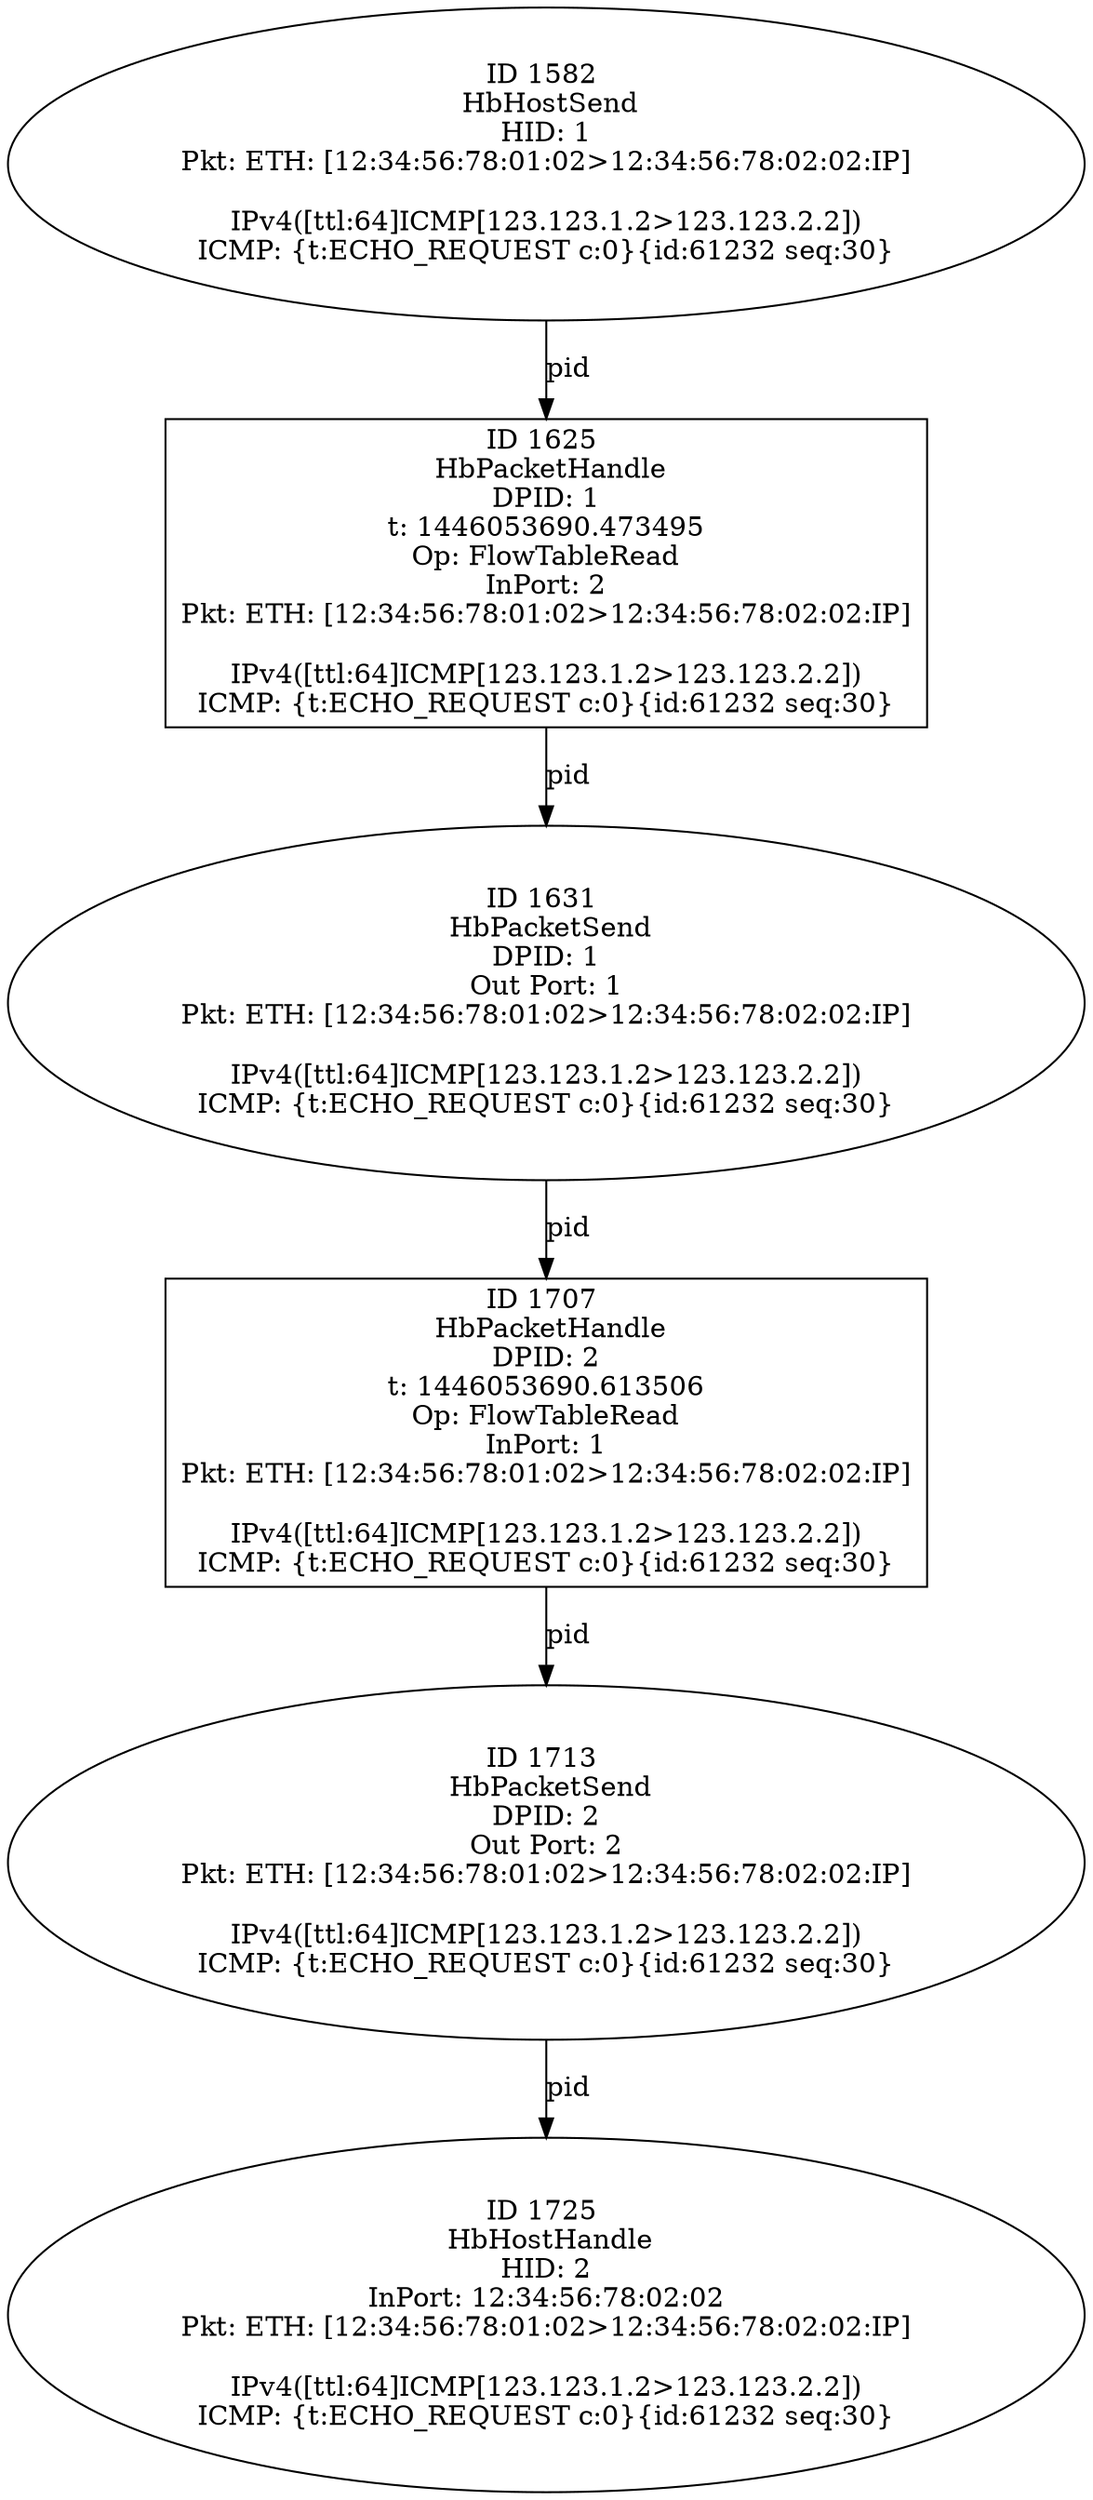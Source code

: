 strict digraph G {
1707 [shape=box, event=<hb_events.HbPacketHandle object at 0x103e87f90>, label="ID 1707 
 HbPacketHandle
DPID: 2
t: 1446053690.613506
Op: FlowTableRead
InPort: 1
Pkt: ETH: [12:34:56:78:01:02>12:34:56:78:02:02:IP]

IPv4([ttl:64]ICMP[123.123.1.2>123.123.2.2])
ICMP: {t:ECHO_REQUEST c:0}{id:61232 seq:30}"];
1582 [shape=oval, event=<hb_events.HbHostSend object at 0x103e1bc90>, label="ID 1582 
 HbHostSend
HID: 1
Pkt: ETH: [12:34:56:78:01:02>12:34:56:78:02:02:IP]

IPv4([ttl:64]ICMP[123.123.1.2>123.123.2.2])
ICMP: {t:ECHO_REQUEST c:0}{id:61232 seq:30}"];
1713 [shape=oval, event=<hb_events.HbPacketSend object at 0x103e7b350>, label="ID 1713 
 HbPacketSend
DPID: 2
Out Port: 2
Pkt: ETH: [12:34:56:78:01:02>12:34:56:78:02:02:IP]

IPv4([ttl:64]ICMP[123.123.1.2>123.123.2.2])
ICMP: {t:ECHO_REQUEST c:0}{id:61232 seq:30}"];
1625 [shape=box, event=<hb_events.HbPacketHandle object at 0x103e3ae90>, label="ID 1625 
 HbPacketHandle
DPID: 1
t: 1446053690.473495
Op: FlowTableRead
InPort: 2
Pkt: ETH: [12:34:56:78:01:02>12:34:56:78:02:02:IP]

IPv4([ttl:64]ICMP[123.123.1.2>123.123.2.2])
ICMP: {t:ECHO_REQUEST c:0}{id:61232 seq:30}"];
1725 [shape=oval, event=<hb_events.HbHostHandle object at 0x103d958d0>, label="ID 1725 
 HbHostHandle
HID: 2
InPort: 12:34:56:78:02:02
Pkt: ETH: [12:34:56:78:01:02>12:34:56:78:02:02:IP]

IPv4([ttl:64]ICMP[123.123.1.2>123.123.2.2])
ICMP: {t:ECHO_REQUEST c:0}{id:61232 seq:30}"];
1631 [shape=oval, event=<hb_events.HbPacketSend object at 0x103e48610>, label="ID 1631 
 HbPacketSend
DPID: 1
Out Port: 1
Pkt: ETH: [12:34:56:78:01:02>12:34:56:78:02:02:IP]

IPv4([ttl:64]ICMP[123.123.1.2>123.123.2.2])
ICMP: {t:ECHO_REQUEST c:0}{id:61232 seq:30}"];
1707 -> 1713  [rel=pid, label=pid];
1582 -> 1625  [rel=pid, label=pid];
1713 -> 1725  [rel=pid, label=pid];
1625 -> 1631  [rel=pid, label=pid];
1631 -> 1707  [rel=pid, label=pid];
}
